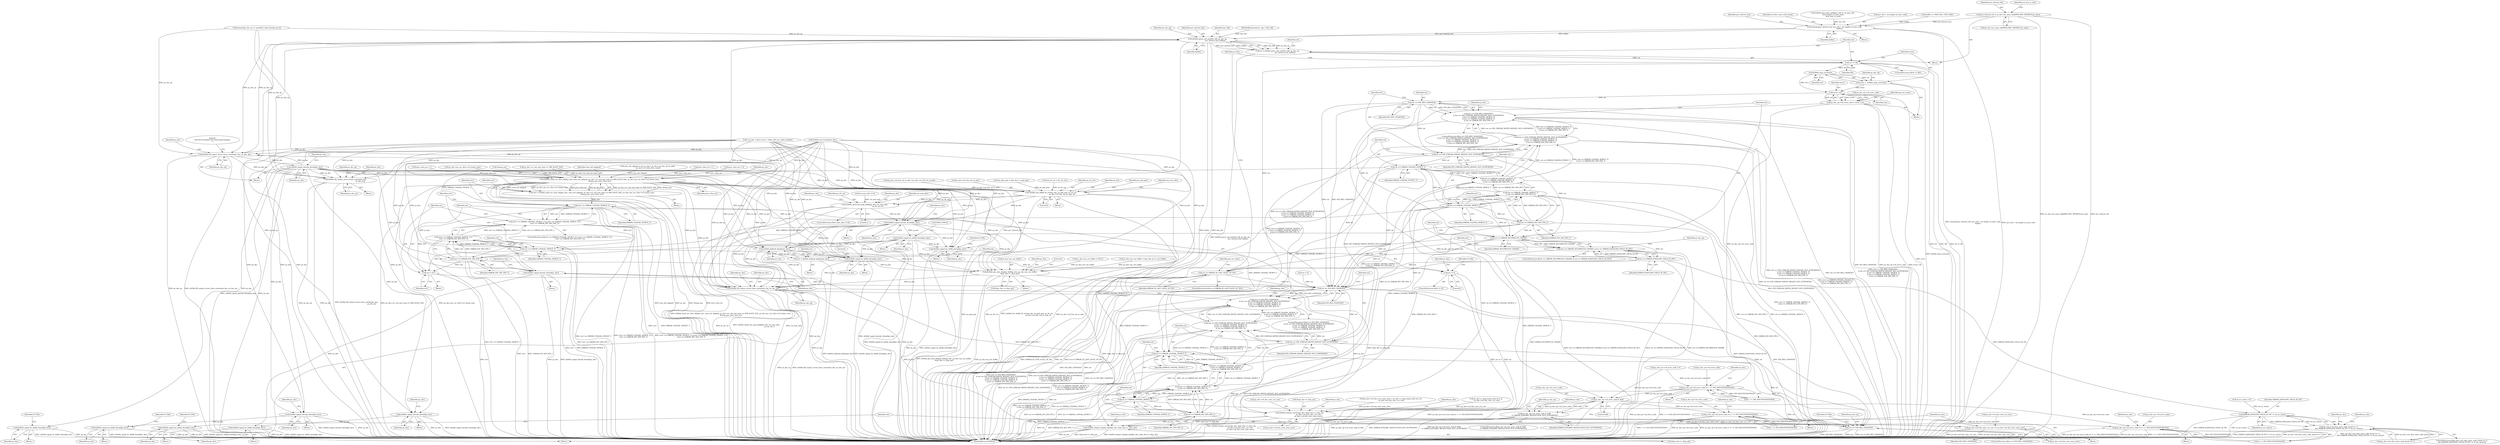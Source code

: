 digraph "1_Android_494561291a503840f385fbcd11d9bc5f4dc502b8@array" {
"1001009" [label="(Call,pu1_bitstrm_buf = ps_dec->ps_mem_tab[MEM_REC_BITSBUF].pv_base)"];
"1001221" [label="(Call,memcpy(pu1_bitstrm_buf, pu1_buf + u4_length_of_start_code,\n                   buflen))"];
"1001297" [label="(Call,ih264d_parse_nal_unit(dec_hdl, ps_dec_op,\n                              pu1_bitstrm_buf, buflen))"];
"1001069" [label="(Call,ih264d_fill_output_struct_from_context(ps_dec, ps_dec_op))"];
"1001088" [label="(Call,ih264d_signal_decode_thread(ps_dec))"];
"1001122" [label="(Call,ih264d_signal_bs_deblk_thread(ps_dec))"];
"1001205" [label="(Call,ih264d_signal_decode_thread(ps_dec))"];
"1001214" [label="(Call,ih264d_signal_bs_deblk_thread(ps_dec))"];
"1001256" [label="(Call,ih264d_fill_output_struct_from_context(ps_dec,\n                                                           ps_dec_op))"];
"1001409" [label="(Call,ih264d_signal_decode_thread(ps_dec))"];
"1001418" [label="(Call,ih264d_signal_bs_deblk_thread(ps_dec))"];
"1001555" [label="(Call,ih264d_mark_err_slice_skip(ps_dec, num_mb_skipped, ps_dec->u1_nal_unit_type == IDR_SLICE_NAL, ps_dec->ps_cur_slice->u2_frame_num,\n &temp_poc, prev_slice_err))"];
"1001553" [label="(Call,ret1 = ih264d_mark_err_slice_skip(ps_dec, num_mb_skipped, ps_dec->u1_nal_unit_type == IDR_SLICE_NAL, ps_dec->ps_cur_slice->u2_frame_num,\n &temp_poc, prev_slice_err))"];
"1001573" [label="(Call,ret1 == ERROR_UNAVAIL_PICBUF_T)"];
"1001572" [label="(Call,(ret1 == ERROR_UNAVAIL_PICBUF_T) || (ret1 == ERROR_UNAVAIL_MVBUF_T) ||\n (ret1 == ERROR_INV_SPS_PPS_T))"];
"1001577" [label="(Call,ret1 == ERROR_UNAVAIL_MVBUF_T)"];
"1001576" [label="(Call,(ret1 == ERROR_UNAVAIL_MVBUF_T) ||\n (ret1 == ERROR_INV_SPS_PPS_T))"];
"1001580" [label="(Call,ret1 == ERROR_INV_SPS_PPS_T)"];
"1001584" [label="(Call,ret = ret1)"];
"1001589" [label="(Call,ret == IVD_RES_CHANGED)"];
"1001588" [label="(Call,(ret == IVD_RES_CHANGED)\n || (ret == IVD_STREAM_WIDTH_HEIGHT_NOT_SUPPORTED)\n || (ret == ERROR_UNAVAIL_PICBUF_T)\n || (ret == ERROR_UNAVAIL_MVBUF_T)\n || (ret == ERROR_INV_SPS_PPS_T))"];
"1001593" [label="(Call,ret == IVD_STREAM_WIDTH_HEIGHT_NOT_SUPPORTED)"];
"1001592" [label="(Call,(ret == IVD_STREAM_WIDTH_HEIGHT_NOT_SUPPORTED)\n || (ret == ERROR_UNAVAIL_PICBUF_T)\n || (ret == ERROR_UNAVAIL_MVBUF_T)\n || (ret == ERROR_INV_SPS_PPS_T))"];
"1001597" [label="(Call,ret == ERROR_UNAVAIL_PICBUF_T)"];
"1001596" [label="(Call,(ret == ERROR_UNAVAIL_PICBUF_T)\n || (ret == ERROR_UNAVAIL_MVBUF_T)\n || (ret == ERROR_INV_SPS_PPS_T))"];
"1001601" [label="(Call,ret == ERROR_UNAVAIL_MVBUF_T)"];
"1001600" [label="(Call,(ret == ERROR_UNAVAIL_MVBUF_T)\n || (ret == ERROR_INV_SPS_PPS_T))"];
"1001604" [label="(Call,ret == ERROR_INV_SPS_PPS_T)"];
"1001620" [label="(Call,ret == IVD_RES_CHANGED)"];
"1001608" [label="(Call,ih264d_signal_decode_thread(ps_dec))"];
"1001617" [label="(Call,ih264d_signal_bs_deblk_thread(ps_dec))"];
"1001697" [label="(Call,ih264d_init_deblk_tfr_ctxt(ps_dec, ps_pad_mgr, ps_tfr_cxt,\n                                           ps_dec->u2_frm_wd_in_mbs, 0))"];
"1001721" [label="(Call,ih264d_check_mb_map_deblk(ps_dec, u4_num_mbs,\n                                                   ps_tfr_cxt,1))"];
"1001731" [label="(Call,ih264d_signal_decode_thread(ps_dec))"];
"1001740" [label="(Call,ih264d_signal_bs_deblk_thread(ps_dec))"];
"1001839" [label="(Call,ih264d_signal_bs_deblk_thread(ps_dec))"];
"1001901" [label="(Call,ih264d_deblock_display(ps_dec))"];
"1001899" [label="(Call,ret = ih264d_deblock_display(ps_dec))"];
"1001904" [label="(Call,ret != 0)"];
"1002023" [label="(Call,ih264d_signal_bs_deblk_thread(ps_dec))"];
"1002037" [label="(Call,ih264d_get_next_display_field(ps_dec, ps_dec->ps_out_buffer,\n &(ps_dec->s_disp_op)))"];
"1002065" [label="(Call,ih264d_fill_output_struct_from_context(ps_dec, ps_dec_op))"];
"1002096" [label="(Call,ih264d_format_convert(ps_dec, &(ps_dec->s_disp_op),\n                                  ps_dec->u4_fmt_conv_cur_row,\n                                  ps_dec->u4_fmt_conv_num_rows))"];
"1002108" [label="(Call,ps_dec->u4_fmt_conv_cur_row += ps_dec->u4_fmt_conv_num_rows)"];
"1002115" [label="(Call,ih264d_release_display_field(ps_dec, &(ps_dec->s_disp_op)))"];
"1001295" [label="(Call,ret = ih264d_parse_nal_unit(dec_hdl, ps_dec_op,\n                              pu1_bitstrm_buf, buflen))"];
"1001303" [label="(Call,ret != OK)"];
"1001310" [label="(Call,ih264d_map_error(ret))"];
"1001308" [label="(Call,error =  ih264d_map_error(ret))"];
"1001316" [label="(Call,error | ret)"];
"1001312" [label="(Call,ps_dec_op->u4_error_code = error | ret)"];
"1001242" [label="(Call,ps_dec_op->u4_error_code |= 1 << IVD_INSUFFICIENTDATA)"];
"1001745" [label="(Call,ps_dec_op->u4_error_code & 0xff)"];
"1001744" [label="(Call,(ps_dec_op->u4_error_code & 0xff)\n != ERROR_DYNAMIC_RESOLUTION_NOT_SUPPORTED)"];
"1001777" [label="(Call,ps_dec_op->u4_error_code |= (1 << IVD_INSUFFICIENTDATA))"];
"1001797" [label="(Call,ps_dec_op->u4_error_code |= (1 << IVD_INSUFFICIENTDATA))"];
"1001324" [label="(Call,ret == IVD_RES_CHANGED)"];
"1001323" [label="(Call,(ret == IVD_RES_CHANGED)\n || (ret == IVD_STREAM_WIDTH_HEIGHT_NOT_SUPPORTED)\n || (ret == ERROR_UNAVAIL_PICBUF_T)\n || (ret == ERROR_UNAVAIL_MVBUF_T)\n || (ret == ERROR_INV_SPS_PPS_T))"];
"1001328" [label="(Call,ret == IVD_STREAM_WIDTH_HEIGHT_NOT_SUPPORTED)"];
"1001327" [label="(Call,(ret == IVD_STREAM_WIDTH_HEIGHT_NOT_SUPPORTED)\n || (ret == ERROR_UNAVAIL_PICBUF_T)\n || (ret == ERROR_UNAVAIL_MVBUF_T)\n || (ret == ERROR_INV_SPS_PPS_T))"];
"1001332" [label="(Call,ret == ERROR_UNAVAIL_PICBUF_T)"];
"1001331" [label="(Call,(ret == ERROR_UNAVAIL_PICBUF_T)\n || (ret == ERROR_UNAVAIL_MVBUF_T)\n || (ret == ERROR_INV_SPS_PPS_T))"];
"1001336" [label="(Call,ret == ERROR_UNAVAIL_MVBUF_T)"];
"1001335" [label="(Call,(ret == ERROR_UNAVAIL_MVBUF_T)\n || (ret == ERROR_INV_SPS_PPS_T))"];
"1001339" [label="(Call,ret == ERROR_INV_SPS_PPS_T)"];
"1001351" [label="(Call,ret == ERROR_INCOMPLETE_FRAME)"];
"1001350" [label="(Call,(ret == ERROR_INCOMPLETE_FRAME) || (ret == ERROR_DANGLING_FIELD_IN_PIC))"];
"1001354" [label="(Call,ret == ERROR_DANGLING_FIELD_IN_PIC)"];
"1001368" [label="(Call,ret == ERROR_IN_LAST_SLICE_OF_PIC)"];
"1001850" [label="(Call,ERROR_DANGLING_FIELD_IN_PIC != i4_err_status)"];
"1001844" [label="(Call,(ps_dec->u4_slice_start_code_found == 1)\n && (ERROR_DANGLING_FIELD_IN_PIC != i4_err_status))"];
"1001222" [label="(Identifier,pu1_bitstrm_buf)"];
"1002112" [label="(Call,ps_dec->u4_fmt_conv_num_rows)"];
"1001302" [label="(ControlStructure,if(ret != OK))"];
"1001360" [label="(Identifier,ps_dec_op)"];
"1001682" [label="(Call,ps_dec->u2_frm_wd_in_mbs * ps_dec->u2_frm_ht_in_mbs)"];
"1001796" [label="(Block,)"];
"1001574" [label="(Identifier,ret1)"];
"1001620" [label="(Call,ret == IVD_RES_CHANGED)"];
"1001305" [label="(Identifier,OK)"];
"1001258" [label="(Identifier,ps_dec_op)"];
"1001252" [label="(Identifier,ps_dec)"];
"1001581" [label="(Identifier,ret1)"];
"1001354" [label="(Call,ret == ERROR_DANGLING_FIELD_IN_PIC)"];
"1002102" [label="(Call,ps_dec->u4_fmt_conv_cur_row)"];
"1001630" [label="(Identifier,IV_FAIL)"];
"1002067" [label="(Identifier,ps_dec_op)"];
"1002071" [label="(Identifier,ps_dec)"];
"1001070" [label="(Identifier,ps_dec)"];
"1002115" [label="(Call,ih264d_release_display_field(ps_dec, &(ps_dec->s_disp_op)))"];
"1002125" [label="(Identifier,ps_dec)"];
"1001246" [label="(Call,1 << IVD_INSUFFICIENTDATA)"];
"1001256" [label="(Call,ih264d_fill_output_struct_from_context(ps_dec,\n                                                           ps_dec_op))"];
"1001123" [label="(Identifier,ps_dec)"];
"1001697" [label="(Call,ih264d_init_deblk_tfr_ctxt(ps_dec, ps_pad_mgr, ps_tfr_cxt,\n                                           ps_dec->u2_frm_wd_in_mbs, 0))"];
"1001576" [label="(Call,(ret1 == ERROR_UNAVAIL_MVBUF_T) ||\n (ret1 == ERROR_INV_SPS_PPS_T))"];
"1001603" [label="(Identifier,ERROR_UNAVAIL_MVBUF_T)"];
"1001746" [label="(Call,ps_dec_op->u4_error_code)"];
"1001857" [label="(Identifier,ps_dec)"];
"1001069" [label="(Call,ih264d_fill_output_struct_from_context(ps_dec, ps_dec_op))"];
"1001512" [label="(Call,num_mb_skipped = (ht_in_mbs * ps_dec->u2_frm_wd_in_mbs)\n - ps_dec->u2_total_mbs_coded)"];
"1001898" [label="(Block,)"];
"1001723" [label="(Identifier,u4_num_mbs)"];
"1001370" [label="(Identifier,ERROR_IN_LAST_SLICE_OF_PIC)"];
"1001744" [label="(Call,(ps_dec_op->u4_error_code & 0xff)\n != ERROR_DYNAMIC_RESOLUTION_NOT_SUPPORTED)"];
"1002019" [label="(Identifier,ps_dec)"];
"1001336" [label="(Call,ret == ERROR_UNAVAIL_MVBUF_T)"];
"1001599" [label="(Identifier,ERROR_UNAVAIL_PICBUF_T)"];
"1001228" [label="(Identifier,u4_first_start_code_found)"];
"1001701" [label="(Call,ps_dec->u2_frm_wd_in_mbs)"];
"1001616" [label="(Block,)"];
"1001591" [label="(Identifier,IVD_RES_CHANGED)"];
"1001296" [label="(Identifier,ret)"];
"1001303" [label="(Call,ret != OK)"];
"1002042" [label="(Call,&(ps_dec->s_disp_op))"];
"1001493" [label="(Block,)"];
"1001905" [label="(Identifier,ret)"];
"1001073" [label="(Literal,\"\nNal Size exceeded %d, Processing Stopped..\n\")"];
"1001226" [label="(Identifier,buflen)"];
"1001553" [label="(Call,ret1 = ih264d_mark_err_slice_skip(ps_dec, num_mb_skipped, ps_dec->u1_nal_unit_type == IDR_SLICE_NAL, ps_dec->ps_cur_slice->u2_frame_num,\n &temp_poc, prev_slice_err))"];
"1001088" [label="(Call,ih264d_signal_decode_thread(ps_dec))"];
"1002108" [label="(Call,ps_dec->u4_fmt_conv_cur_row += ps_dec->u4_fmt_conv_num_rows)"];
"1001351" [label="(Call,ret == ERROR_INCOMPLETE_FRAME)"];
"1001852" [label="(Identifier,i4_err_status)"];
"1001214" [label="(Call,ih264d_signal_bs_deblk_thread(ps_dec))"];
"1001554" [label="(Identifier,ret1)"];
"1001299" [label="(Identifier,ps_dec_op)"];
"1001728" [label="(Identifier,ps_dec)"];
"1002023" [label="(Call,ih264d_signal_bs_deblk_thread(ps_dec))"];
"1002037" [label="(Call,ih264d_get_next_display_field(ps_dec, ps_dec->ps_out_buffer,\n &(ps_dec->s_disp_op)))"];
"1001330" [label="(Identifier,IVD_STREAM_WIDTH_HEIGHT_NOT_SUPPORTED)"];
"1001300" [label="(Identifier,pu1_bitstrm_buf)"];
"1001210" [label="(Identifier,ps_dec)"];
"1001221" [label="(Call,memcpy(pu1_bitstrm_buf, pu1_buf + u4_length_of_start_code,\n                   buflen))"];
"1001255" [label="(Block,)"];
"1001023" [label="(Call,ih264d_find_start_code(pu1_buf, 0, u4_max_ofst,\n &u4_length_of_start_code,\n &u4_next_is_aud))"];
"1001850" [label="(Call,ERROR_DANGLING_FIELD_IN_PIC != i4_err_status)"];
"1001323" [label="(Call,(ret == IVD_RES_CHANGED)\n || (ret == IVD_STREAM_WIDTH_HEIGHT_NOT_SUPPORTED)\n || (ret == ERROR_UNAVAIL_PICBUF_T)\n || (ret == ERROR_UNAVAIL_MVBUF_T)\n || (ret == ERROR_INV_SPS_PPS_T))"];
"1001010" [label="(Identifier,pu1_bitstrm_buf)"];
"1001844" [label="(Call,(ps_dec->u4_slice_start_code_found == 1)\n && (ERROR_DANGLING_FIELD_IN_PIC != i4_err_status))"];
"1001571" [label="(ControlStructure,if((ret1 == ERROR_UNAVAIL_PICBUF_T) || (ret1 == ERROR_UNAVAIL_MVBUF_T) ||\n (ret1 == ERROR_INV_SPS_PPS_T)))"];
"1001573" [label="(Call,ret1 == ERROR_UNAVAIL_PICBUF_T)"];
"1001602" [label="(Identifier,ret)"];
"1001533" [label="(Call,prev_slice_err = 1)"];
"1001378" [label="(Identifier,ps_dec)"];
"1001313" [label="(Call,ps_dec_op->u4_error_code)"];
"1001606" [label="(Identifier,ERROR_INV_SPS_PPS_T)"];
"1001019" [label="(Identifier,u4_next_is_aud)"];
"1002036" [label="(Block,)"];
"1001318" [label="(Identifier,ret)"];
"1001673" [label="(Call,*ps_pad_mgr = &ps_dec->s_pad_mgr)"];
"1001337" [label="(Identifier,ret)"];
"1001325" [label="(Identifier,ret)"];
"1001913" [label="(Identifier,ps_dec)"];
"1001121" [label="(Block,)"];
"1001341" [label="(Identifier,ERROR_INV_SPS_PPS_T)"];
"1001736" [label="(Identifier,ps_dec)"];
"1001613" [label="(Identifier,ps_dec)"];
"1002039" [label="(Call,ps_dec->ps_out_buffer)"];
"1002025" [label="(Block,)"];
"1001326" [label="(Identifier,IVD_RES_CHANGED)"];
"1001902" [label="(Identifier,ps_dec)"];
"1001537" [label="(Call,prev_slice_err = 2)"];
"1001338" [label="(Identifier,ERROR_UNAVAIL_MVBUF_T)"];
"1001776" [label="(Block,)"];
"1001608" [label="(Call,ih264d_signal_decode_thread(ps_dec))"];
"1001206" [label="(Identifier,ps_dec)"];
"1001903" [label="(ControlStructure,if(ret != 0))"];
"1001725" [label="(Literal,1)"];
"1001721" [label="(Call,ih264d_check_mb_map_deblk(ps_dec, u4_num_mbs,\n                                                   ps_tfr_cxt,1))"];
"1001838" [label="(Block,)"];
"1001125" [label="(Identifier,IV_FAIL)"];
"1001587" [label="(ControlStructure,if((ret == IVD_RES_CHANGED)\n || (ret == IVD_STREAM_WIDTH_HEIGHT_NOT_SUPPORTED)\n || (ret == ERROR_UNAVAIL_PICBUF_T)\n || (ret == ERROR_UNAVAIL_MVBUF_T)\n || (ret == ERROR_INV_SPS_PPS_T)))"];
"1000229" [label="(Call,memset(ps_dec_op, 0, sizeof(ivd_video_decode_op_t)))"];
"1001585" [label="(Identifier,ret)"];
"1001418" [label="(Call,ih264d_signal_bs_deblk_thread(ps_dec))"];
"1001843" [label="(ControlStructure,if((ps_dec->u4_slice_start_code_found == 1)\n && (ERROR_DANGLING_FIELD_IN_PIC != i4_err_status)))"];
"1001217" [label="(Identifier,IV_FAIL)"];
"1001717" [label="(ControlStructure,if(u4_num_mbs != 0))"];
"1001009" [label="(Call,pu1_bitstrm_buf = ps_dec->ps_mem_tab[MEM_REC_BITSBUF].pv_base)"];
"1001626" [label="(Identifier,ps_dec_op)"];
"1001724" [label="(Identifier,ps_tfr_cxt)"];
"1002096" [label="(Call,ih264d_format_convert(ps_dec, &(ps_dec->s_disp_op),\n                                  ps_dec->u4_fmt_conv_cur_row,\n                                  ps_dec->u4_fmt_conv_num_rows))"];
"1002066" [label="(Identifier,ps_dec)"];
"1001781" [label="(Call,1 << IVD_INSUFFICIENTDATA)"];
"1001731" [label="(Call,ih264d_signal_decode_thread(ps_dec))"];
"1001011" [label="(Call,ps_dec->ps_mem_tab[MEM_REC_BITSBUF].pv_base)"];
"1001301" [label="(Identifier,buflen)"];
"1001839" [label="(Call,ih264d_signal_bs_deblk_thread(ps_dec))"];
"1001414" [label="(Identifier,ps_dec)"];
"1001575" [label="(Identifier,ERROR_UNAVAIL_PICBUF_T)"];
"1001777" [label="(Call,ps_dec_op->u4_error_code |= (1 << IVD_INSUFFICIENTDATA))"];
"1001582" [label="(Identifier,ERROR_INV_SPS_PPS_T)"];
"1001242" [label="(Call,ps_dec_op->u4_error_code |= 1 << IVD_INSUFFICIENTDATA)"];
"1001410" [label="(Identifier,ps_dec)"];
"1002029" [label="(Literal,0)"];
"1001622" [label="(Identifier,IVD_RES_CHANGED)"];
"1001304" [label="(Identifier,ret)"];
"1001243" [label="(Call,ps_dec_op->u4_error_code)"];
"1001367" [label="(ControlStructure,if(ret == ERROR_IN_LAST_SLICE_OF_PIC))"];
"1001306" [label="(Block,)"];
"1001339" [label="(Call,ret == ERROR_INV_SPS_PPS_T)"];
"1001223" [label="(Call,pu1_buf + u4_length_of_start_code)"];
"1001419" [label="(Identifier,ps_dec)"];
"1001900" [label="(Identifier,ret)"];
"1001349" [label="(ControlStructure,if((ret == ERROR_INCOMPLETE_FRAME) || (ret == ERROR_DANGLING_FIELD_IN_PIC)))"];
"1001739" [label="(Block,)"];
"1000190" [label="(Call,ret = 0)"];
"1001901" [label="(Call,ih264d_deblock_display(ps_dec))"];
"1001236" [label="(Block,)"];
"1001312" [label="(Call,ps_dec_op->u4_error_code = error | ret)"];
"1001333" [label="(Identifier,ret)"];
"1001618" [label="(Identifier,ps_dec)"];
"1001317" [label="(Identifier,error)"];
"1001261" [label="(Identifier,ps_dec_op)"];
"1001417" [label="(Block,)"];
"1000488" [label="(Call,ps_dec_op->u4_error_code = 0)"];
"1001584" [label="(Call,ret = ret1)"];
"1001633" [label="(Identifier,ps_dec)"];
"1001322" [label="(ControlStructure,if((ret == IVD_RES_CHANGED)\n || (ret == IVD_STREAM_WIDTH_HEIGHT_NOT_SUPPORTED)\n || (ret == ERROR_UNAVAIL_PICBUF_T)\n || (ret == ERROR_UNAVAIL_MVBUF_T)\n || (ret == ERROR_INV_SPS_PPS_T)))"];
"1001778" [label="(Call,ps_dec_op->u4_error_code)"];
"1001580" [label="(Call,ret1 == ERROR_INV_SPS_PPS_T)"];
"1001617" [label="(Call,ih264d_signal_bs_deblk_thread(ps_dec))"];
"1001332" [label="(Call,ret == ERROR_UNAVAIL_PICBUF_T)"];
"1002038" [label="(Identifier,ps_dec)"];
"1001556" [label="(Identifier,ps_dec)"];
"1001327" [label="(Call,(ret == IVD_STREAM_WIDTH_HEIGHT_NOT_SUPPORTED)\n || (ret == ERROR_UNAVAIL_PICBUF_T)\n || (ret == ERROR_UNAVAIL_MVBUF_T)\n || (ret == ERROR_INV_SPS_PPS_T))"];
"1000155" [label="(Call,* ps_dec = (dec_struct_t *)(dec_hdl->pv_codec_handle))"];
"1001635" [label="(Block,)"];
"1002098" [label="(Call,&(ps_dec->s_disp_op))"];
"1001842" [label="(Identifier,IV_FAIL)"];
"1001806" [label="(Identifier,ps_dec)"];
"1001773" [label="(Identifier,ps_dec)"];
"1001570" [label="(Identifier,prev_slice_err)"];
"1002022" [label="(Block,)"];
"1001329" [label="(Identifier,ret)"];
"1001597" [label="(Call,ret == ERROR_UNAVAIL_PICBUF_T)"];
"1001352" [label="(Identifier,ret)"];
"1001572" [label="(Call,(ret1 == ERROR_UNAVAIL_PICBUF_T) || (ret1 == ERROR_UNAVAIL_MVBUF_T) ||\n (ret1 == ERROR_INV_SPS_PPS_T))"];
"1001295" [label="(Call,ret = ih264d_parse_nal_unit(dec_hdl, ps_dec_op,\n                              pu1_bitstrm_buf, buflen))"];
"1001906" [label="(Literal,0)"];
"1001345" [label="(Identifier,ps_dec)"];
"1001718" [label="(Call,u4_num_mbs != 0)"];
"1002048" [label="(Literal,0)"];
"1002117" [label="(Call,&(ps_dec->s_disp_op))"];
"1000318" [label="(Call,ps_dec->ps_out_buffer = NULL)"];
"1001171" [label="(Block,)"];
"1001601" [label="(Call,ret == ERROR_UNAVAIL_MVBUF_T)"];
"1001797" [label="(Call,ps_dec_op->u4_error_code |= (1 << IVD_INSUFFICIENTDATA))"];
"1001353" [label="(Identifier,ERROR_INCOMPLETE_FRAME)"];
"1001311" [label="(Identifier,ret)"];
"1001220" [label="(Block,)"];
"1001369" [label="(Identifier,ret)"];
"1001904" [label="(Call,ret != 0)"];
"1001740" [label="(Call,ih264d_signal_bs_deblk_thread(ps_dec))"];
"1001594" [label="(Identifier,ret)"];
"1001071" [label="(Identifier,ps_dec_op)"];
"1001600" [label="(Call,(ret == ERROR_UNAVAIL_MVBUF_T)\n || (ret == ERROR_INV_SPS_PPS_T))"];
"1002082" [label="(Block,)"];
"1001298" [label="(Identifier,dec_hdl)"];
"1000163" [label="(Call,i4_err_status = 0)"];
"1001845" [label="(Call,ps_dec->u4_slice_start_code_found == 1)"];
"1000988" [label="(Block,)"];
"1001592" [label="(Call,(ret == IVD_STREAM_WIDTH_HEIGHT_NOT_SUPPORTED)\n || (ret == ERROR_UNAVAIL_PICBUF_T)\n || (ret == ERROR_UNAVAIL_MVBUF_T)\n || (ret == ERROR_INV_SPS_PPS_T))"];
"1001741" [label="(Identifier,ps_dec)"];
"1001340" [label="(Identifier,ret)"];
"1001609" [label="(Identifier,ps_dec)"];
"1002097" [label="(Identifier,ps_dec)"];
"1001380" [label="(Block,)"];
"1001550" [label="(Call,prev_slice_err = 1)"];
"1001309" [label="(Identifier,error)"];
"1001579" [label="(Identifier,ERROR_UNAVAIL_MVBUF_T)"];
"1001331" [label="(Call,(ret == ERROR_UNAVAIL_PICBUF_T)\n || (ret == ERROR_UNAVAIL_MVBUF_T)\n || (ret == ERROR_INV_SPS_PPS_T))"];
"1001590" [label="(Identifier,ret)"];
"1001798" [label="(Call,ps_dec_op->u4_error_code)"];
"1001355" [label="(Identifier,ret)"];
"1001899" [label="(Call,ret = ih264d_deblock_display(ps_dec))"];
"1002024" [label="(Identifier,ps_dec)"];
"1001328" [label="(Call,ret == IVD_STREAM_WIDTH_HEIGHT_NOT_SUPPORTED)"];
"1001668" [label="(Call,*ps_tfr_cxt = &s_tfr_ctxt)"];
"1001742" [label="(Call,DATA_SYNC())"];
"1001563" [label="(Call,ps_dec->ps_cur_slice->u2_frame_num)"];
"1001596" [label="(Call,(ret == ERROR_UNAVAIL_PICBUF_T)\n || (ret == ERROR_UNAVAIL_MVBUF_T)\n || (ret == ERROR_INV_SPS_PPS_T))"];
"1001700" [label="(Identifier,ps_tfr_cxt)"];
"1001089" [label="(Identifier,ps_dec)"];
"1001621" [label="(Identifier,ret)"];
"1002109" [label="(Call,ps_dec->u4_fmt_conv_cur_row)"];
"1001750" [label="(Identifier,ERROR_DYNAMIC_RESOLUTION_NOT_SUPPORTED)"];
"1001604" [label="(Call,ret == ERROR_INV_SPS_PPS_T)"];
"1001588" [label="(Call,(ret == IVD_RES_CHANGED)\n || (ret == IVD_STREAM_WIDTH_HEIGHT_NOT_SUPPORTED)\n || (ret == ERROR_UNAVAIL_PICBUF_T)\n || (ret == ERROR_UNAVAIL_MVBUF_T)\n || (ret == ERROR_INV_SPS_PPS_T))"];
"1001122" [label="(Call,ih264d_signal_bs_deblk_thread(ps_dec))"];
"1001320" [label="(Identifier,api_ret_value)"];
"1000150" [label="(MethodParameterIn,iv_obj_t *dec_hdl)"];
"1002065" [label="(Call,ih264d_fill_output_struct_from_context(ps_dec, ps_dec_op))"];
"1001205" [label="(Call,ih264d_signal_decode_thread(ps_dec))"];
"1001215" [label="(Identifier,ps_dec)"];
"1001605" [label="(Identifier,ret)"];
"1001619" [label="(ControlStructure,if(ret == IVD_RES_CHANGED))"];
"1001698" [label="(Identifier,ps_dec)"];
"1000908" [label="(Call,ih264d_init_decoder(ps_dec))"];
"1001350" [label="(Call,(ret == ERROR_INCOMPLETE_FRAME) || (ret == ERROR_DANGLING_FIELD_IN_PIC))"];
"1002185" [label="(MethodReturn,WORD32)"];
"1001598" [label="(Identifier,ret)"];
"1001257" [label="(Identifier,ps_dec)"];
"1001909" [label="(Identifier,IV_FAIL)"];
"1002116" [label="(Identifier,ps_dec)"];
"1001068" [label="(Block,)"];
"1001699" [label="(Identifier,ps_pad_mgr)"];
"1001334" [label="(Identifier,ERROR_UNAVAIL_PICBUF_T)"];
"1001213" [label="(Block,)"];
"1001607" [label="(Block,)"];
"1001788" [label="(Identifier,ps_dec)"];
"1001568" [label="(Call,&temp_poc)"];
"1001586" [label="(Identifier,ret1)"];
"1001065" [label="(Call,buflen >= MAX_NAL_UNIT_SIZE)"];
"1001577" [label="(Call,ret1 == ERROR_UNAVAIL_MVBUF_T)"];
"1001310" [label="(Call,ih264d_map_error(ret))"];
"1001722" [label="(Identifier,ps_dec)"];
"1001706" [label="(Identifier,u4_num_mbs)"];
"1002083" [label="(Call,ps_dec->u4_fmt_conv_num_rows = ps_dec->s_disp_frame_info.u4_y_ht\n - ps_dec->u4_fmt_conv_cur_row)"];
"1001743" [label="(ControlStructure,if((ps_dec_op->u4_error_code & 0xff)\n != ERROR_DYNAMIC_RESOLUTION_NOT_SUPPORTED))"];
"1002105" [label="(Call,ps_dec->u4_fmt_conv_num_rows)"];
"1001840" [label="(Identifier,ps_dec)"];
"1001297" [label="(Call,ih264d_parse_nal_unit(dec_hdl, ps_dec_op,\n                              pu1_bitstrm_buf, buflen))"];
"1001409" [label="(Call,ih264d_signal_decode_thread(ps_dec))"];
"1001324" [label="(Call,ret == IVD_RES_CHANGED)"];
"1001595" [label="(Identifier,IVD_STREAM_WIDTH_HEIGHT_NOT_SUPPORTED)"];
"1001801" [label="(Call,1 << IVD_INSUFFICIENTDATA)"];
"1001593" [label="(Call,ret == IVD_STREAM_WIDTH_HEIGHT_NOT_SUPPORTED)"];
"1001704" [label="(Literal,0)"];
"1001578" [label="(Identifier,ret1)"];
"1001732" [label="(Identifier,ps_dec)"];
"1001589" [label="(Call,ret == IVD_RES_CHANGED)"];
"1000331" [label="(Call,ps_dec->ps_out_buffer = &ps_dec_ip->s_out_buffer)"];
"1001851" [label="(Identifier,ERROR_DANGLING_FIELD_IN_PIC)"];
"1001583" [label="(Block,)"];
"1001555" [label="(Call,ih264d_mark_err_slice_skip(ps_dec, num_mb_skipped, ps_dec->u1_nal_unit_type == IDR_SLICE_NAL, ps_dec->ps_cur_slice->u2_frame_num,\n &temp_poc, prev_slice_err))"];
"1001316" [label="(Call,error | ret)"];
"1001558" [label="(Call,ps_dec->u1_nal_unit_type == IDR_SLICE_NAL)"];
"1002110" [label="(Identifier,ps_dec)"];
"1001745" [label="(Call,ps_dec_op->u4_error_code & 0xff)"];
"1001754" [label="(Identifier,ps_dec_op)"];
"1001356" [label="(Identifier,ERROR_DANGLING_FIELD_IN_PIC)"];
"1001308" [label="(Call,error =  ih264d_map_error(ret))"];
"1001373" [label="(Identifier,api_ret_value)"];
"1001421" [label="(Identifier,IV_FAIL)"];
"1002087" [label="(Call,ps_dec->s_disp_frame_info.u4_y_ht\n - ps_dec->u4_fmt_conv_cur_row)"];
"1001335" [label="(Call,(ret == ERROR_UNAVAIL_MVBUF_T)\n || (ret == ERROR_INV_SPS_PPS_T))"];
"1001314" [label="(Identifier,ps_dec_op)"];
"1001093" [label="(Identifier,ps_dec)"];
"1001368" [label="(Call,ret == ERROR_IN_LAST_SLICE_OF_PIC)"];
"1001557" [label="(Identifier,num_mb_skipped)"];
"1001749" [label="(Literal,0xff)"];
"1001663" [label="(Block,)"];
"1001009" -> "1000988"  [label="AST: "];
"1001009" -> "1001011"  [label="CFG: "];
"1001010" -> "1001009"  [label="AST: "];
"1001011" -> "1001009"  [label="AST: "];
"1001019" -> "1001009"  [label="CFG: "];
"1001009" -> "1002185"  [label="DDG: ps_dec->ps_mem_tab[MEM_REC_BITSBUF].pv_base"];
"1001009" -> "1002185"  [label="DDG: pu1_bitstrm_buf"];
"1001009" -> "1001221"  [label="DDG: pu1_bitstrm_buf"];
"1001221" -> "1001220"  [label="AST: "];
"1001221" -> "1001226"  [label="CFG: "];
"1001222" -> "1001221"  [label="AST: "];
"1001223" -> "1001221"  [label="AST: "];
"1001226" -> "1001221"  [label="AST: "];
"1001228" -> "1001221"  [label="CFG: "];
"1001221" -> "1002185"  [label="DDG: memcpy(pu1_bitstrm_buf, pu1_buf + u4_length_of_start_code,\n                   buflen)"];
"1001221" -> "1002185"  [label="DDG: pu1_buf + u4_length_of_start_code"];
"1001023" -> "1001221"  [label="DDG: pu1_buf"];
"1001065" -> "1001221"  [label="DDG: buflen"];
"1001221" -> "1001297"  [label="DDG: pu1_bitstrm_buf"];
"1001221" -> "1001297"  [label="DDG: buflen"];
"1001297" -> "1001295"  [label="AST: "];
"1001297" -> "1001301"  [label="CFG: "];
"1001298" -> "1001297"  [label="AST: "];
"1001299" -> "1001297"  [label="AST: "];
"1001300" -> "1001297"  [label="AST: "];
"1001301" -> "1001297"  [label="AST: "];
"1001295" -> "1001297"  [label="CFG: "];
"1001297" -> "1002185"  [label="DDG: ps_dec_op"];
"1001297" -> "1002185"  [label="DDG: pu1_bitstrm_buf"];
"1001297" -> "1002185"  [label="DDG: buflen"];
"1001297" -> "1002185"  [label="DDG: dec_hdl"];
"1001297" -> "1001069"  [label="DDG: ps_dec_op"];
"1001297" -> "1001256"  [label="DDG: ps_dec_op"];
"1001297" -> "1001295"  [label="DDG: dec_hdl"];
"1001297" -> "1001295"  [label="DDG: ps_dec_op"];
"1001297" -> "1001295"  [label="DDG: pu1_bitstrm_buf"];
"1001297" -> "1001295"  [label="DDG: buflen"];
"1000150" -> "1001297"  [label="DDG: dec_hdl"];
"1001069" -> "1001297"  [label="DDG: ps_dec_op"];
"1000229" -> "1001297"  [label="DDG: ps_dec_op"];
"1001297" -> "1002065"  [label="DDG: ps_dec_op"];
"1001069" -> "1001068"  [label="AST: "];
"1001069" -> "1001071"  [label="CFG: "];
"1001070" -> "1001069"  [label="AST: "];
"1001071" -> "1001069"  [label="AST: "];
"1001073" -> "1001069"  [label="CFG: "];
"1001069" -> "1002185"  [label="DDG: ih264d_fill_output_struct_from_context(ps_dec, ps_dec_op)"];
"1001069" -> "1002185"  [label="DDG: ps_dec_op"];
"1001088" -> "1001069"  [label="DDG: ps_dec"];
"1000155" -> "1001069"  [label="DDG: ps_dec"];
"1000908" -> "1001069"  [label="DDG: ps_dec"];
"1000229" -> "1001069"  [label="DDG: ps_dec_op"];
"1001069" -> "1001088"  [label="DDG: ps_dec"];
"1001069" -> "1001256"  [label="DDG: ps_dec_op"];
"1001069" -> "1002065"  [label="DDG: ps_dec_op"];
"1001088" -> "1001068"  [label="AST: "];
"1001088" -> "1001089"  [label="CFG: "];
"1001089" -> "1001088"  [label="AST: "];
"1001093" -> "1001088"  [label="CFG: "];
"1001088" -> "1002185"  [label="DDG: ih264d_signal_decode_thread(ps_dec)"];
"1001088" -> "1002185"  [label="DDG: ps_dec"];
"1001088" -> "1001122"  [label="DDG: ps_dec"];
"1001088" -> "1001205"  [label="DDG: ps_dec"];
"1001088" -> "1001256"  [label="DDG: ps_dec"];
"1001088" -> "1001409"  [label="DDG: ps_dec"];
"1001088" -> "1001555"  [label="DDG: ps_dec"];
"1001088" -> "1001608"  [label="DDG: ps_dec"];
"1001088" -> "1001697"  [label="DDG: ps_dec"];
"1001088" -> "1001731"  [label="DDG: ps_dec"];
"1001088" -> "1001839"  [label="DDG: ps_dec"];
"1001088" -> "1001901"  [label="DDG: ps_dec"];
"1001088" -> "1002023"  [label="DDG: ps_dec"];
"1001088" -> "1002037"  [label="DDG: ps_dec"];
"1001088" -> "1002065"  [label="DDG: ps_dec"];
"1001122" -> "1001121"  [label="AST: "];
"1001122" -> "1001123"  [label="CFG: "];
"1001123" -> "1001122"  [label="AST: "];
"1001125" -> "1001122"  [label="CFG: "];
"1001122" -> "1002185"  [label="DDG: ps_dec"];
"1001122" -> "1002185"  [label="DDG: ih264d_signal_bs_deblk_thread(ps_dec)"];
"1001205" -> "1001171"  [label="AST: "];
"1001205" -> "1001206"  [label="CFG: "];
"1001206" -> "1001205"  [label="AST: "];
"1001210" -> "1001205"  [label="CFG: "];
"1001205" -> "1002185"  [label="DDG: ih264d_signal_decode_thread(ps_dec)"];
"1001205" -> "1002185"  [label="DDG: ps_dec"];
"1000155" -> "1001205"  [label="DDG: ps_dec"];
"1000908" -> "1001205"  [label="DDG: ps_dec"];
"1001205" -> "1001214"  [label="DDG: ps_dec"];
"1001214" -> "1001213"  [label="AST: "];
"1001214" -> "1001215"  [label="CFG: "];
"1001215" -> "1001214"  [label="AST: "];
"1001217" -> "1001214"  [label="CFG: "];
"1001214" -> "1002185"  [label="DDG: ps_dec"];
"1001214" -> "1002185"  [label="DDG: ih264d_signal_bs_deblk_thread(ps_dec)"];
"1001256" -> "1001255"  [label="AST: "];
"1001256" -> "1001258"  [label="CFG: "];
"1001257" -> "1001256"  [label="AST: "];
"1001258" -> "1001256"  [label="AST: "];
"1001261" -> "1001256"  [label="CFG: "];
"1001256" -> "1002185"  [label="DDG: ps_dec_op"];
"1001256" -> "1002185"  [label="DDG: ps_dec"];
"1001256" -> "1002185"  [label="DDG: ih264d_fill_output_struct_from_context(ps_dec,\n                                                           ps_dec_op)"];
"1000155" -> "1001256"  [label="DDG: ps_dec"];
"1000908" -> "1001256"  [label="DDG: ps_dec"];
"1000229" -> "1001256"  [label="DDG: ps_dec_op"];
"1001409" -> "1001380"  [label="AST: "];
"1001409" -> "1001410"  [label="CFG: "];
"1001410" -> "1001409"  [label="AST: "];
"1001414" -> "1001409"  [label="CFG: "];
"1001409" -> "1002185"  [label="DDG: ps_dec"];
"1001409" -> "1002185"  [label="DDG: ih264d_signal_decode_thread(ps_dec)"];
"1000155" -> "1001409"  [label="DDG: ps_dec"];
"1000908" -> "1001409"  [label="DDG: ps_dec"];
"1001409" -> "1001418"  [label="DDG: ps_dec"];
"1001418" -> "1001417"  [label="AST: "];
"1001418" -> "1001419"  [label="CFG: "];
"1001419" -> "1001418"  [label="AST: "];
"1001421" -> "1001418"  [label="CFG: "];
"1001418" -> "1002185"  [label="DDG: ps_dec"];
"1001418" -> "1002185"  [label="DDG: ih264d_signal_bs_deblk_thread(ps_dec)"];
"1001555" -> "1001553"  [label="AST: "];
"1001555" -> "1001570"  [label="CFG: "];
"1001556" -> "1001555"  [label="AST: "];
"1001557" -> "1001555"  [label="AST: "];
"1001558" -> "1001555"  [label="AST: "];
"1001563" -> "1001555"  [label="AST: "];
"1001568" -> "1001555"  [label="AST: "];
"1001570" -> "1001555"  [label="AST: "];
"1001553" -> "1001555"  [label="CFG: "];
"1001555" -> "1002185"  [label="DDG: ps_dec->u1_nal_unit_type == IDR_SLICE_NAL"];
"1001555" -> "1002185"  [label="DDG: ps_dec->ps_cur_slice->u2_frame_num"];
"1001555" -> "1002185"  [label="DDG: num_mb_skipped"];
"1001555" -> "1002185"  [label="DDG: ps_dec"];
"1001555" -> "1002185"  [label="DDG: &temp_poc"];
"1001555" -> "1002185"  [label="DDG: prev_slice_err"];
"1001555" -> "1001553"  [label="DDG: ps_dec->u1_nal_unit_type == IDR_SLICE_NAL"];
"1001555" -> "1001553"  [label="DDG: &temp_poc"];
"1001555" -> "1001553"  [label="DDG: num_mb_skipped"];
"1001555" -> "1001553"  [label="DDG: ps_dec->ps_cur_slice->u2_frame_num"];
"1001555" -> "1001553"  [label="DDG: prev_slice_err"];
"1001555" -> "1001553"  [label="DDG: ps_dec"];
"1000155" -> "1001555"  [label="DDG: ps_dec"];
"1000908" -> "1001555"  [label="DDG: ps_dec"];
"1001512" -> "1001555"  [label="DDG: num_mb_skipped"];
"1001558" -> "1001555"  [label="DDG: ps_dec->u1_nal_unit_type"];
"1001558" -> "1001555"  [label="DDG: IDR_SLICE_NAL"];
"1001550" -> "1001555"  [label="DDG: prev_slice_err"];
"1001533" -> "1001555"  [label="DDG: prev_slice_err"];
"1001537" -> "1001555"  [label="DDG: prev_slice_err"];
"1001555" -> "1001608"  [label="DDG: ps_dec"];
"1001555" -> "1001697"  [label="DDG: ps_dec"];
"1001555" -> "1001731"  [label="DDG: ps_dec"];
"1001555" -> "1001839"  [label="DDG: ps_dec"];
"1001555" -> "1001901"  [label="DDG: ps_dec"];
"1001555" -> "1002023"  [label="DDG: ps_dec"];
"1001555" -> "1002037"  [label="DDG: ps_dec"];
"1001555" -> "1002065"  [label="DDG: ps_dec"];
"1001553" -> "1001493"  [label="AST: "];
"1001554" -> "1001553"  [label="AST: "];
"1001574" -> "1001553"  [label="CFG: "];
"1001553" -> "1002185"  [label="DDG: ih264d_mark_err_slice_skip(ps_dec, num_mb_skipped, ps_dec->u1_nal_unit_type == IDR_SLICE_NAL, ps_dec->ps_cur_slice->u2_frame_num,\n &temp_poc, prev_slice_err)"];
"1001553" -> "1001573"  [label="DDG: ret1"];
"1001573" -> "1001572"  [label="AST: "];
"1001573" -> "1001575"  [label="CFG: "];
"1001574" -> "1001573"  [label="AST: "];
"1001575" -> "1001573"  [label="AST: "];
"1001578" -> "1001573"  [label="CFG: "];
"1001572" -> "1001573"  [label="CFG: "];
"1001573" -> "1002185"  [label="DDG: ret1"];
"1001573" -> "1002185"  [label="DDG: ERROR_UNAVAIL_PICBUF_T"];
"1001573" -> "1001572"  [label="DDG: ret1"];
"1001573" -> "1001572"  [label="DDG: ERROR_UNAVAIL_PICBUF_T"];
"1001332" -> "1001573"  [label="DDG: ERROR_UNAVAIL_PICBUF_T"];
"1001573" -> "1001577"  [label="DDG: ret1"];
"1001573" -> "1001584"  [label="DDG: ret1"];
"1001573" -> "1001597"  [label="DDG: ERROR_UNAVAIL_PICBUF_T"];
"1001572" -> "1001571"  [label="AST: "];
"1001572" -> "1001576"  [label="CFG: "];
"1001576" -> "1001572"  [label="AST: "];
"1001585" -> "1001572"  [label="CFG: "];
"1001590" -> "1001572"  [label="CFG: "];
"1001572" -> "1002185"  [label="DDG: ret1 == ERROR_UNAVAIL_PICBUF_T"];
"1001572" -> "1002185"  [label="DDG: (ret1 == ERROR_UNAVAIL_MVBUF_T) ||\n (ret1 == ERROR_INV_SPS_PPS_T)"];
"1001572" -> "1002185"  [label="DDG: (ret1 == ERROR_UNAVAIL_PICBUF_T) || (ret1 == ERROR_UNAVAIL_MVBUF_T) ||\n (ret1 == ERROR_INV_SPS_PPS_T)"];
"1001576" -> "1001572"  [label="DDG: ret1 == ERROR_UNAVAIL_MVBUF_T"];
"1001576" -> "1001572"  [label="DDG: ret1 == ERROR_INV_SPS_PPS_T"];
"1001577" -> "1001576"  [label="AST: "];
"1001577" -> "1001579"  [label="CFG: "];
"1001578" -> "1001577"  [label="AST: "];
"1001579" -> "1001577"  [label="AST: "];
"1001581" -> "1001577"  [label="CFG: "];
"1001576" -> "1001577"  [label="CFG: "];
"1001577" -> "1002185"  [label="DDG: ERROR_UNAVAIL_MVBUF_T"];
"1001577" -> "1002185"  [label="DDG: ret1"];
"1001577" -> "1001576"  [label="DDG: ret1"];
"1001577" -> "1001576"  [label="DDG: ERROR_UNAVAIL_MVBUF_T"];
"1001336" -> "1001577"  [label="DDG: ERROR_UNAVAIL_MVBUF_T"];
"1001577" -> "1001580"  [label="DDG: ret1"];
"1001577" -> "1001584"  [label="DDG: ret1"];
"1001577" -> "1001601"  [label="DDG: ERROR_UNAVAIL_MVBUF_T"];
"1001576" -> "1001580"  [label="CFG: "];
"1001580" -> "1001576"  [label="AST: "];
"1001576" -> "1002185"  [label="DDG: ret1 == ERROR_INV_SPS_PPS_T"];
"1001576" -> "1002185"  [label="DDG: ret1 == ERROR_UNAVAIL_MVBUF_T"];
"1001580" -> "1001576"  [label="DDG: ret1"];
"1001580" -> "1001576"  [label="DDG: ERROR_INV_SPS_PPS_T"];
"1001580" -> "1001582"  [label="CFG: "];
"1001581" -> "1001580"  [label="AST: "];
"1001582" -> "1001580"  [label="AST: "];
"1001580" -> "1002185"  [label="DDG: ERROR_INV_SPS_PPS_T"];
"1001580" -> "1002185"  [label="DDG: ret1"];
"1001339" -> "1001580"  [label="DDG: ERROR_INV_SPS_PPS_T"];
"1001580" -> "1001584"  [label="DDG: ret1"];
"1001580" -> "1001604"  [label="DDG: ERROR_INV_SPS_PPS_T"];
"1001584" -> "1001583"  [label="AST: "];
"1001584" -> "1001586"  [label="CFG: "];
"1001585" -> "1001584"  [label="AST: "];
"1001586" -> "1001584"  [label="AST: "];
"1001590" -> "1001584"  [label="CFG: "];
"1001584" -> "1002185"  [label="DDG: ret1"];
"1001584" -> "1001589"  [label="DDG: ret"];
"1001589" -> "1001588"  [label="AST: "];
"1001589" -> "1001591"  [label="CFG: "];
"1001590" -> "1001589"  [label="AST: "];
"1001591" -> "1001589"  [label="AST: "];
"1001594" -> "1001589"  [label="CFG: "];
"1001588" -> "1001589"  [label="CFG: "];
"1001589" -> "1002185"  [label="DDG: IVD_RES_CHANGED"];
"1001589" -> "1002185"  [label="DDG: ret"];
"1001589" -> "1001588"  [label="DDG: ret"];
"1001589" -> "1001588"  [label="DDG: IVD_RES_CHANGED"];
"1001332" -> "1001589"  [label="DDG: ret"];
"1001336" -> "1001589"  [label="DDG: ret"];
"1000190" -> "1001589"  [label="DDG: ret"];
"1001351" -> "1001589"  [label="DDG: ret"];
"1001339" -> "1001589"  [label="DDG: ret"];
"1001324" -> "1001589"  [label="DDG: ret"];
"1001324" -> "1001589"  [label="DDG: IVD_RES_CHANGED"];
"1001368" -> "1001589"  [label="DDG: ret"];
"1001328" -> "1001589"  [label="DDG: ret"];
"1001354" -> "1001589"  [label="DDG: ret"];
"1001303" -> "1001589"  [label="DDG: ret"];
"1001589" -> "1001593"  [label="DDG: ret"];
"1001589" -> "1001620"  [label="DDG: ret"];
"1001589" -> "1001620"  [label="DDG: IVD_RES_CHANGED"];
"1001588" -> "1001587"  [label="AST: "];
"1001588" -> "1001592"  [label="CFG: "];
"1001592" -> "1001588"  [label="AST: "];
"1001609" -> "1001588"  [label="CFG: "];
"1001633" -> "1001588"  [label="CFG: "];
"1001588" -> "1002185"  [label="DDG: ret == IVD_RES_CHANGED"];
"1001588" -> "1002185"  [label="DDG: (ret == IVD_RES_CHANGED)\n || (ret == IVD_STREAM_WIDTH_HEIGHT_NOT_SUPPORTED)\n || (ret == ERROR_UNAVAIL_PICBUF_T)\n || (ret == ERROR_UNAVAIL_MVBUF_T)\n || (ret == ERROR_INV_SPS_PPS_T)"];
"1001588" -> "1002185"  [label="DDG: (ret == IVD_STREAM_WIDTH_HEIGHT_NOT_SUPPORTED)\n || (ret == ERROR_UNAVAIL_PICBUF_T)\n || (ret == ERROR_UNAVAIL_MVBUF_T)\n || (ret == ERROR_INV_SPS_PPS_T)"];
"1001592" -> "1001588"  [label="DDG: ret == IVD_STREAM_WIDTH_HEIGHT_NOT_SUPPORTED"];
"1001592" -> "1001588"  [label="DDG: (ret == ERROR_UNAVAIL_PICBUF_T)\n || (ret == ERROR_UNAVAIL_MVBUF_T)\n || (ret == ERROR_INV_SPS_PPS_T)"];
"1001323" -> "1001588"  [label="DDG: (ret == IVD_STREAM_WIDTH_HEIGHT_NOT_SUPPORTED)\n || (ret == ERROR_UNAVAIL_PICBUF_T)\n || (ret == ERROR_UNAVAIL_MVBUF_T)\n || (ret == ERROR_INV_SPS_PPS_T)"];
"1001593" -> "1001592"  [label="AST: "];
"1001593" -> "1001595"  [label="CFG: "];
"1001594" -> "1001593"  [label="AST: "];
"1001595" -> "1001593"  [label="AST: "];
"1001598" -> "1001593"  [label="CFG: "];
"1001592" -> "1001593"  [label="CFG: "];
"1001593" -> "1002185"  [label="DDG: ret"];
"1001593" -> "1002185"  [label="DDG: IVD_STREAM_WIDTH_HEIGHT_NOT_SUPPORTED"];
"1001593" -> "1001592"  [label="DDG: ret"];
"1001593" -> "1001592"  [label="DDG: IVD_STREAM_WIDTH_HEIGHT_NOT_SUPPORTED"];
"1001328" -> "1001593"  [label="DDG: IVD_STREAM_WIDTH_HEIGHT_NOT_SUPPORTED"];
"1001593" -> "1001597"  [label="DDG: ret"];
"1001593" -> "1001620"  [label="DDG: ret"];
"1001592" -> "1001596"  [label="CFG: "];
"1001596" -> "1001592"  [label="AST: "];
"1001592" -> "1002185"  [label="DDG: ret == IVD_STREAM_WIDTH_HEIGHT_NOT_SUPPORTED"];
"1001592" -> "1002185"  [label="DDG: (ret == ERROR_UNAVAIL_PICBUF_T)\n || (ret == ERROR_UNAVAIL_MVBUF_T)\n || (ret == ERROR_INV_SPS_PPS_T)"];
"1001327" -> "1001592"  [label="DDG: (ret == ERROR_UNAVAIL_PICBUF_T)\n || (ret == ERROR_UNAVAIL_MVBUF_T)\n || (ret == ERROR_INV_SPS_PPS_T)"];
"1001596" -> "1001592"  [label="DDG: ret == ERROR_UNAVAIL_PICBUF_T"];
"1001596" -> "1001592"  [label="DDG: (ret == ERROR_UNAVAIL_MVBUF_T)\n || (ret == ERROR_INV_SPS_PPS_T)"];
"1001597" -> "1001596"  [label="AST: "];
"1001597" -> "1001599"  [label="CFG: "];
"1001598" -> "1001597"  [label="AST: "];
"1001599" -> "1001597"  [label="AST: "];
"1001602" -> "1001597"  [label="CFG: "];
"1001596" -> "1001597"  [label="CFG: "];
"1001597" -> "1002185"  [label="DDG: ERROR_UNAVAIL_PICBUF_T"];
"1001597" -> "1002185"  [label="DDG: ret"];
"1001597" -> "1001596"  [label="DDG: ret"];
"1001597" -> "1001596"  [label="DDG: ERROR_UNAVAIL_PICBUF_T"];
"1001332" -> "1001597"  [label="DDG: ERROR_UNAVAIL_PICBUF_T"];
"1001597" -> "1001601"  [label="DDG: ret"];
"1001597" -> "1001620"  [label="DDG: ret"];
"1001596" -> "1001600"  [label="CFG: "];
"1001600" -> "1001596"  [label="AST: "];
"1001596" -> "1002185"  [label="DDG: (ret == ERROR_UNAVAIL_MVBUF_T)\n || (ret == ERROR_INV_SPS_PPS_T)"];
"1001596" -> "1002185"  [label="DDG: ret == ERROR_UNAVAIL_PICBUF_T"];
"1001600" -> "1001596"  [label="DDG: ret == ERROR_UNAVAIL_MVBUF_T"];
"1001600" -> "1001596"  [label="DDG: ret == ERROR_INV_SPS_PPS_T"];
"1001331" -> "1001596"  [label="DDG: (ret == ERROR_UNAVAIL_MVBUF_T)\n || (ret == ERROR_INV_SPS_PPS_T)"];
"1001601" -> "1001600"  [label="AST: "];
"1001601" -> "1001603"  [label="CFG: "];
"1001602" -> "1001601"  [label="AST: "];
"1001603" -> "1001601"  [label="AST: "];
"1001605" -> "1001601"  [label="CFG: "];
"1001600" -> "1001601"  [label="CFG: "];
"1001601" -> "1002185"  [label="DDG: ret"];
"1001601" -> "1002185"  [label="DDG: ERROR_UNAVAIL_MVBUF_T"];
"1001601" -> "1001600"  [label="DDG: ret"];
"1001601" -> "1001600"  [label="DDG: ERROR_UNAVAIL_MVBUF_T"];
"1001336" -> "1001601"  [label="DDG: ERROR_UNAVAIL_MVBUF_T"];
"1001601" -> "1001604"  [label="DDG: ret"];
"1001601" -> "1001620"  [label="DDG: ret"];
"1001600" -> "1001604"  [label="CFG: "];
"1001604" -> "1001600"  [label="AST: "];
"1001600" -> "1002185"  [label="DDG: ret == ERROR_INV_SPS_PPS_T"];
"1001600" -> "1002185"  [label="DDG: ret == ERROR_UNAVAIL_MVBUF_T"];
"1001335" -> "1001600"  [label="DDG: ret == ERROR_INV_SPS_PPS_T"];
"1001604" -> "1001600"  [label="DDG: ret"];
"1001604" -> "1001600"  [label="DDG: ERROR_INV_SPS_PPS_T"];
"1001604" -> "1001606"  [label="CFG: "];
"1001605" -> "1001604"  [label="AST: "];
"1001606" -> "1001604"  [label="AST: "];
"1001604" -> "1002185"  [label="DDG: ret"];
"1001604" -> "1002185"  [label="DDG: ERROR_INV_SPS_PPS_T"];
"1001339" -> "1001604"  [label="DDG: ERROR_INV_SPS_PPS_T"];
"1001604" -> "1001620"  [label="DDG: ret"];
"1001620" -> "1001619"  [label="AST: "];
"1001620" -> "1001622"  [label="CFG: "];
"1001621" -> "1001620"  [label="AST: "];
"1001622" -> "1001620"  [label="AST: "];
"1001626" -> "1001620"  [label="CFG: "];
"1001630" -> "1001620"  [label="CFG: "];
"1001620" -> "1002185"  [label="DDG: ret"];
"1001620" -> "1002185"  [label="DDG: ret == IVD_RES_CHANGED"];
"1001620" -> "1002185"  [label="DDG: IVD_RES_CHANGED"];
"1001608" -> "1001607"  [label="AST: "];
"1001608" -> "1001609"  [label="CFG: "];
"1001609" -> "1001608"  [label="AST: "];
"1001613" -> "1001608"  [label="CFG: "];
"1001608" -> "1002185"  [label="DDG: ps_dec"];
"1001608" -> "1002185"  [label="DDG: ih264d_signal_decode_thread(ps_dec)"];
"1000155" -> "1001608"  [label="DDG: ps_dec"];
"1000908" -> "1001608"  [label="DDG: ps_dec"];
"1001608" -> "1001617"  [label="DDG: ps_dec"];
"1001617" -> "1001616"  [label="AST: "];
"1001617" -> "1001618"  [label="CFG: "];
"1001618" -> "1001617"  [label="AST: "];
"1001621" -> "1001617"  [label="CFG: "];
"1001617" -> "1002185"  [label="DDG: ih264d_signal_bs_deblk_thread(ps_dec)"];
"1001617" -> "1002185"  [label="DDG: ps_dec"];
"1001697" -> "1001663"  [label="AST: "];
"1001697" -> "1001704"  [label="CFG: "];
"1001698" -> "1001697"  [label="AST: "];
"1001699" -> "1001697"  [label="AST: "];
"1001700" -> "1001697"  [label="AST: "];
"1001701" -> "1001697"  [label="AST: "];
"1001704" -> "1001697"  [label="AST: "];
"1001706" -> "1001697"  [label="CFG: "];
"1001697" -> "1002185"  [label="DDG: ps_pad_mgr"];
"1001697" -> "1002185"  [label="DDG: ps_tfr_cxt"];
"1001697" -> "1002185"  [label="DDG: ih264d_init_deblk_tfr_ctxt(ps_dec, ps_pad_mgr, ps_tfr_cxt,\n                                           ps_dec->u2_frm_wd_in_mbs, 0)"];
"1001697" -> "1002185"  [label="DDG: ps_dec->u2_frm_wd_in_mbs"];
"1000155" -> "1001697"  [label="DDG: ps_dec"];
"1000908" -> "1001697"  [label="DDG: ps_dec"];
"1001673" -> "1001697"  [label="DDG: ps_pad_mgr"];
"1001668" -> "1001697"  [label="DDG: ps_tfr_cxt"];
"1001682" -> "1001697"  [label="DDG: ps_dec->u2_frm_wd_in_mbs"];
"1001697" -> "1001721"  [label="DDG: ps_dec"];
"1001697" -> "1001721"  [label="DDG: ps_tfr_cxt"];
"1001697" -> "1001731"  [label="DDG: ps_dec"];
"1001721" -> "1001717"  [label="AST: "];
"1001721" -> "1001725"  [label="CFG: "];
"1001722" -> "1001721"  [label="AST: "];
"1001723" -> "1001721"  [label="AST: "];
"1001724" -> "1001721"  [label="AST: "];
"1001725" -> "1001721"  [label="AST: "];
"1001728" -> "1001721"  [label="CFG: "];
"1001721" -> "1002185"  [label="DDG: ps_tfr_cxt"];
"1001721" -> "1002185"  [label="DDG: ih264d_check_mb_map_deblk(ps_dec, u4_num_mbs,\n                                                   ps_tfr_cxt,1)"];
"1001721" -> "1002185"  [label="DDG: u4_num_mbs"];
"1001718" -> "1001721"  [label="DDG: u4_num_mbs"];
"1001721" -> "1001731"  [label="DDG: ps_dec"];
"1001731" -> "1001635"  [label="AST: "];
"1001731" -> "1001732"  [label="CFG: "];
"1001732" -> "1001731"  [label="AST: "];
"1001736" -> "1001731"  [label="CFG: "];
"1001731" -> "1002185"  [label="DDG: ih264d_signal_decode_thread(ps_dec)"];
"1001731" -> "1002185"  [label="DDG: ps_dec"];
"1000155" -> "1001731"  [label="DDG: ps_dec"];
"1000908" -> "1001731"  [label="DDG: ps_dec"];
"1001731" -> "1001740"  [label="DDG: ps_dec"];
"1001731" -> "1001839"  [label="DDG: ps_dec"];
"1001731" -> "1001901"  [label="DDG: ps_dec"];
"1001731" -> "1002023"  [label="DDG: ps_dec"];
"1001731" -> "1002037"  [label="DDG: ps_dec"];
"1001731" -> "1002065"  [label="DDG: ps_dec"];
"1001740" -> "1001739"  [label="AST: "];
"1001740" -> "1001741"  [label="CFG: "];
"1001741" -> "1001740"  [label="AST: "];
"1001742" -> "1001740"  [label="CFG: "];
"1001740" -> "1002185"  [label="DDG: ps_dec"];
"1001740" -> "1002185"  [label="DDG: ih264d_signal_bs_deblk_thread(ps_dec)"];
"1001740" -> "1001839"  [label="DDG: ps_dec"];
"1001740" -> "1001901"  [label="DDG: ps_dec"];
"1001740" -> "1002023"  [label="DDG: ps_dec"];
"1001740" -> "1002037"  [label="DDG: ps_dec"];
"1001740" -> "1002065"  [label="DDG: ps_dec"];
"1001839" -> "1001838"  [label="AST: "];
"1001839" -> "1001840"  [label="CFG: "];
"1001840" -> "1001839"  [label="AST: "];
"1001842" -> "1001839"  [label="CFG: "];
"1001839" -> "1002185"  [label="DDG: ih264d_signal_bs_deblk_thread(ps_dec)"];
"1001839" -> "1002185"  [label="DDG: ps_dec"];
"1000155" -> "1001839"  [label="DDG: ps_dec"];
"1000908" -> "1001839"  [label="DDG: ps_dec"];
"1001901" -> "1001899"  [label="AST: "];
"1001901" -> "1001902"  [label="CFG: "];
"1001902" -> "1001901"  [label="AST: "];
"1001899" -> "1001901"  [label="CFG: "];
"1001901" -> "1002185"  [label="DDG: ps_dec"];
"1001901" -> "1001899"  [label="DDG: ps_dec"];
"1000155" -> "1001901"  [label="DDG: ps_dec"];
"1000908" -> "1001901"  [label="DDG: ps_dec"];
"1001901" -> "1002023"  [label="DDG: ps_dec"];
"1001901" -> "1002037"  [label="DDG: ps_dec"];
"1001901" -> "1002065"  [label="DDG: ps_dec"];
"1001899" -> "1001898"  [label="AST: "];
"1001900" -> "1001899"  [label="AST: "];
"1001905" -> "1001899"  [label="CFG: "];
"1001899" -> "1002185"  [label="DDG: ih264d_deblock_display(ps_dec)"];
"1001899" -> "1001904"  [label="DDG: ret"];
"1001904" -> "1001903"  [label="AST: "];
"1001904" -> "1001906"  [label="CFG: "];
"1001905" -> "1001904"  [label="AST: "];
"1001906" -> "1001904"  [label="AST: "];
"1001909" -> "1001904"  [label="CFG: "];
"1001913" -> "1001904"  [label="CFG: "];
"1001904" -> "1002185"  [label="DDG: ret"];
"1001904" -> "1002185"  [label="DDG: ret != 0"];
"1002023" -> "1002022"  [label="AST: "];
"1002023" -> "1002024"  [label="CFG: "];
"1002024" -> "1002023"  [label="AST: "];
"1002029" -> "1002023"  [label="CFG: "];
"1002023" -> "1002185"  [label="DDG: ih264d_signal_bs_deblk_thread(ps_dec)"];
"1000155" -> "1002023"  [label="DDG: ps_dec"];
"1000908" -> "1002023"  [label="DDG: ps_dec"];
"1002023" -> "1002037"  [label="DDG: ps_dec"];
"1002023" -> "1002065"  [label="DDG: ps_dec"];
"1002037" -> "1002036"  [label="AST: "];
"1002037" -> "1002042"  [label="CFG: "];
"1002038" -> "1002037"  [label="AST: "];
"1002039" -> "1002037"  [label="AST: "];
"1002042" -> "1002037"  [label="AST: "];
"1002048" -> "1002037"  [label="CFG: "];
"1002037" -> "1002185"  [label="DDG: ps_dec->ps_out_buffer"];
"1002037" -> "1002185"  [label="DDG: ih264d_get_next_display_field(ps_dec, ps_dec->ps_out_buffer,\n &(ps_dec->s_disp_op))"];
"1000155" -> "1002037"  [label="DDG: ps_dec"];
"1000908" -> "1002037"  [label="DDG: ps_dec"];
"1000318" -> "1002037"  [label="DDG: ps_dec->ps_out_buffer"];
"1000331" -> "1002037"  [label="DDG: ps_dec->ps_out_buffer"];
"1002037" -> "1002065"  [label="DDG: ps_dec"];
"1002037" -> "1002096"  [label="DDG: &(ps_dec->s_disp_op)"];
"1002037" -> "1002115"  [label="DDG: &(ps_dec->s_disp_op)"];
"1002065" -> "1002025"  [label="AST: "];
"1002065" -> "1002067"  [label="CFG: "];
"1002066" -> "1002065"  [label="AST: "];
"1002067" -> "1002065"  [label="AST: "];
"1002071" -> "1002065"  [label="CFG: "];
"1002065" -> "1002185"  [label="DDG: ih264d_fill_output_struct_from_context(ps_dec, ps_dec_op)"];
"1002065" -> "1002185"  [label="DDG: ps_dec_op"];
"1000155" -> "1002065"  [label="DDG: ps_dec"];
"1000908" -> "1002065"  [label="DDG: ps_dec"];
"1000229" -> "1002065"  [label="DDG: ps_dec_op"];
"1002065" -> "1002096"  [label="DDG: ps_dec"];
"1002065" -> "1002115"  [label="DDG: ps_dec"];
"1002096" -> "1002082"  [label="AST: "];
"1002096" -> "1002105"  [label="CFG: "];
"1002097" -> "1002096"  [label="AST: "];
"1002098" -> "1002096"  [label="AST: "];
"1002102" -> "1002096"  [label="AST: "];
"1002105" -> "1002096"  [label="AST: "];
"1002110" -> "1002096"  [label="CFG: "];
"1002096" -> "1002185"  [label="DDG: ih264d_format_convert(ps_dec, &(ps_dec->s_disp_op),\n                                  ps_dec->u4_fmt_conv_cur_row,\n                                  ps_dec->u4_fmt_conv_num_rows)"];
"1002087" -> "1002096"  [label="DDG: ps_dec->u4_fmt_conv_cur_row"];
"1002083" -> "1002096"  [label="DDG: ps_dec->u4_fmt_conv_num_rows"];
"1002096" -> "1002108"  [label="DDG: ps_dec->u4_fmt_conv_num_rows"];
"1002096" -> "1002108"  [label="DDG: ps_dec->u4_fmt_conv_cur_row"];
"1002096" -> "1002115"  [label="DDG: ps_dec"];
"1002096" -> "1002115"  [label="DDG: &(ps_dec->s_disp_op)"];
"1002108" -> "1002082"  [label="AST: "];
"1002108" -> "1002112"  [label="CFG: "];
"1002109" -> "1002108"  [label="AST: "];
"1002112" -> "1002108"  [label="AST: "];
"1002116" -> "1002108"  [label="CFG: "];
"1002108" -> "1002185"  [label="DDG: ps_dec->u4_fmt_conv_num_rows"];
"1002108" -> "1002185"  [label="DDG: ps_dec->u4_fmt_conv_cur_row"];
"1002115" -> "1002025"  [label="AST: "];
"1002115" -> "1002117"  [label="CFG: "];
"1002116" -> "1002115"  [label="AST: "];
"1002117" -> "1002115"  [label="AST: "];
"1002125" -> "1002115"  [label="CFG: "];
"1002115" -> "1002185"  [label="DDG: ps_dec"];
"1002115" -> "1002185"  [label="DDG: &(ps_dec->s_disp_op)"];
"1002115" -> "1002185"  [label="DDG: ih264d_release_display_field(ps_dec, &(ps_dec->s_disp_op))"];
"1001295" -> "1000988"  [label="AST: "];
"1001296" -> "1001295"  [label="AST: "];
"1001304" -> "1001295"  [label="CFG: "];
"1001295" -> "1002185"  [label="DDG: ih264d_parse_nal_unit(dec_hdl, ps_dec_op,\n                              pu1_bitstrm_buf, buflen)"];
"1001295" -> "1001303"  [label="DDG: ret"];
"1001303" -> "1001302"  [label="AST: "];
"1001303" -> "1001305"  [label="CFG: "];
"1001304" -> "1001303"  [label="AST: "];
"1001305" -> "1001303"  [label="AST: "];
"1001309" -> "1001303"  [label="CFG: "];
"1001378" -> "1001303"  [label="CFG: "];
"1001303" -> "1002185"  [label="DDG: ret"];
"1001303" -> "1002185"  [label="DDG: OK"];
"1001303" -> "1002185"  [label="DDG: ret != OK"];
"1001303" -> "1001310"  [label="DDG: ret"];
"1001310" -> "1001308"  [label="AST: "];
"1001310" -> "1001311"  [label="CFG: "];
"1001311" -> "1001310"  [label="AST: "];
"1001308" -> "1001310"  [label="CFG: "];
"1001310" -> "1001308"  [label="DDG: ret"];
"1001310" -> "1001316"  [label="DDG: ret"];
"1001308" -> "1001306"  [label="AST: "];
"1001309" -> "1001308"  [label="AST: "];
"1001314" -> "1001308"  [label="CFG: "];
"1001308" -> "1002185"  [label="DDG: ih264d_map_error(ret)"];
"1001308" -> "1001316"  [label="DDG: error"];
"1001316" -> "1001312"  [label="AST: "];
"1001316" -> "1001318"  [label="CFG: "];
"1001317" -> "1001316"  [label="AST: "];
"1001318" -> "1001316"  [label="AST: "];
"1001312" -> "1001316"  [label="CFG: "];
"1001316" -> "1002185"  [label="DDG: error"];
"1001316" -> "1001312"  [label="DDG: error"];
"1001316" -> "1001312"  [label="DDG: ret"];
"1001316" -> "1001324"  [label="DDG: ret"];
"1001312" -> "1001306"  [label="AST: "];
"1001313" -> "1001312"  [label="AST: "];
"1001320" -> "1001312"  [label="CFG: "];
"1001312" -> "1002185"  [label="DDG: ps_dec_op->u4_error_code"];
"1001312" -> "1002185"  [label="DDG: error | ret"];
"1001312" -> "1001242"  [label="DDG: ps_dec_op->u4_error_code"];
"1001312" -> "1001745"  [label="DDG: ps_dec_op->u4_error_code"];
"1001242" -> "1001236"  [label="AST: "];
"1001242" -> "1001246"  [label="CFG: "];
"1001243" -> "1001242"  [label="AST: "];
"1001246" -> "1001242"  [label="AST: "];
"1001252" -> "1001242"  [label="CFG: "];
"1001242" -> "1002185"  [label="DDG: ps_dec_op->u4_error_code"];
"1001242" -> "1002185"  [label="DDG: 1 << IVD_INSUFFICIENTDATA"];
"1001242" -> "1002185"  [label="DDG: ps_dec_op->u4_error_code |= 1 << IVD_INSUFFICIENTDATA"];
"1000488" -> "1001242"  [label="DDG: ps_dec_op->u4_error_code"];
"1001246" -> "1001242"  [label="DDG: 1"];
"1001246" -> "1001242"  [label="DDG: IVD_INSUFFICIENTDATA"];
"1001242" -> "1001745"  [label="DDG: ps_dec_op->u4_error_code"];
"1001745" -> "1001744"  [label="AST: "];
"1001745" -> "1001749"  [label="CFG: "];
"1001746" -> "1001745"  [label="AST: "];
"1001749" -> "1001745"  [label="AST: "];
"1001750" -> "1001745"  [label="CFG: "];
"1001745" -> "1002185"  [label="DDG: ps_dec_op->u4_error_code"];
"1001745" -> "1001744"  [label="DDG: ps_dec_op->u4_error_code"];
"1001745" -> "1001744"  [label="DDG: 0xff"];
"1000488" -> "1001745"  [label="DDG: ps_dec_op->u4_error_code"];
"1001745" -> "1001777"  [label="DDG: ps_dec_op->u4_error_code"];
"1001745" -> "1001797"  [label="DDG: ps_dec_op->u4_error_code"];
"1001744" -> "1001743"  [label="AST: "];
"1001744" -> "1001750"  [label="CFG: "];
"1001750" -> "1001744"  [label="AST: "];
"1001754" -> "1001744"  [label="CFG: "];
"1001773" -> "1001744"  [label="CFG: "];
"1001744" -> "1002185"  [label="DDG: ERROR_DYNAMIC_RESOLUTION_NOT_SUPPORTED"];
"1001744" -> "1002185"  [label="DDG: (ps_dec_op->u4_error_code & 0xff)\n != ERROR_DYNAMIC_RESOLUTION_NOT_SUPPORTED"];
"1001744" -> "1002185"  [label="DDG: ps_dec_op->u4_error_code & 0xff"];
"1001777" -> "1001776"  [label="AST: "];
"1001777" -> "1001781"  [label="CFG: "];
"1001778" -> "1001777"  [label="AST: "];
"1001781" -> "1001777"  [label="AST: "];
"1001788" -> "1001777"  [label="CFG: "];
"1001777" -> "1002185"  [label="DDG: ps_dec_op->u4_error_code"];
"1001777" -> "1002185"  [label="DDG: ps_dec_op->u4_error_code |= (1 << IVD_INSUFFICIENTDATA)"];
"1001777" -> "1002185"  [label="DDG: 1 << IVD_INSUFFICIENTDATA"];
"1001781" -> "1001777"  [label="DDG: 1"];
"1001781" -> "1001777"  [label="DDG: IVD_INSUFFICIENTDATA"];
"1001777" -> "1001797"  [label="DDG: ps_dec_op->u4_error_code"];
"1001797" -> "1001796"  [label="AST: "];
"1001797" -> "1001801"  [label="CFG: "];
"1001798" -> "1001797"  [label="AST: "];
"1001801" -> "1001797"  [label="AST: "];
"1001806" -> "1001797"  [label="CFG: "];
"1001797" -> "1002185"  [label="DDG: 1 << IVD_INSUFFICIENTDATA"];
"1001797" -> "1002185"  [label="DDG: ps_dec_op->u4_error_code |= (1 << IVD_INSUFFICIENTDATA)"];
"1001797" -> "1002185"  [label="DDG: ps_dec_op->u4_error_code"];
"1001801" -> "1001797"  [label="DDG: 1"];
"1001801" -> "1001797"  [label="DDG: IVD_INSUFFICIENTDATA"];
"1001324" -> "1001323"  [label="AST: "];
"1001324" -> "1001326"  [label="CFG: "];
"1001325" -> "1001324"  [label="AST: "];
"1001326" -> "1001324"  [label="AST: "];
"1001329" -> "1001324"  [label="CFG: "];
"1001323" -> "1001324"  [label="CFG: "];
"1001324" -> "1002185"  [label="DDG: IVD_RES_CHANGED"];
"1001324" -> "1001323"  [label="DDG: ret"];
"1001324" -> "1001323"  [label="DDG: IVD_RES_CHANGED"];
"1001324" -> "1001328"  [label="DDG: ret"];
"1001324" -> "1001351"  [label="DDG: ret"];
"1001323" -> "1001322"  [label="AST: "];
"1001323" -> "1001327"  [label="CFG: "];
"1001327" -> "1001323"  [label="AST: "];
"1001345" -> "1001323"  [label="CFG: "];
"1001352" -> "1001323"  [label="CFG: "];
"1001323" -> "1002185"  [label="DDG: ret == IVD_RES_CHANGED"];
"1001323" -> "1002185"  [label="DDG: (ret == IVD_RES_CHANGED)\n || (ret == IVD_STREAM_WIDTH_HEIGHT_NOT_SUPPORTED)\n || (ret == ERROR_UNAVAIL_PICBUF_T)\n || (ret == ERROR_UNAVAIL_MVBUF_T)\n || (ret == ERROR_INV_SPS_PPS_T)"];
"1001323" -> "1002185"  [label="DDG: (ret == IVD_STREAM_WIDTH_HEIGHT_NOT_SUPPORTED)\n || (ret == ERROR_UNAVAIL_PICBUF_T)\n || (ret == ERROR_UNAVAIL_MVBUF_T)\n || (ret == ERROR_INV_SPS_PPS_T)"];
"1001327" -> "1001323"  [label="DDG: ret == IVD_STREAM_WIDTH_HEIGHT_NOT_SUPPORTED"];
"1001327" -> "1001323"  [label="DDG: (ret == ERROR_UNAVAIL_PICBUF_T)\n || (ret == ERROR_UNAVAIL_MVBUF_T)\n || (ret == ERROR_INV_SPS_PPS_T)"];
"1001328" -> "1001327"  [label="AST: "];
"1001328" -> "1001330"  [label="CFG: "];
"1001329" -> "1001328"  [label="AST: "];
"1001330" -> "1001328"  [label="AST: "];
"1001333" -> "1001328"  [label="CFG: "];
"1001327" -> "1001328"  [label="CFG: "];
"1001328" -> "1002185"  [label="DDG: IVD_STREAM_WIDTH_HEIGHT_NOT_SUPPORTED"];
"1001328" -> "1001327"  [label="DDG: ret"];
"1001328" -> "1001327"  [label="DDG: IVD_STREAM_WIDTH_HEIGHT_NOT_SUPPORTED"];
"1001328" -> "1001332"  [label="DDG: ret"];
"1001328" -> "1001351"  [label="DDG: ret"];
"1001327" -> "1001331"  [label="CFG: "];
"1001331" -> "1001327"  [label="AST: "];
"1001327" -> "1002185"  [label="DDG: ret == IVD_STREAM_WIDTH_HEIGHT_NOT_SUPPORTED"];
"1001327" -> "1002185"  [label="DDG: (ret == ERROR_UNAVAIL_PICBUF_T)\n || (ret == ERROR_UNAVAIL_MVBUF_T)\n || (ret == ERROR_INV_SPS_PPS_T)"];
"1001331" -> "1001327"  [label="DDG: ret == ERROR_UNAVAIL_PICBUF_T"];
"1001331" -> "1001327"  [label="DDG: (ret == ERROR_UNAVAIL_MVBUF_T)\n || (ret == ERROR_INV_SPS_PPS_T)"];
"1001332" -> "1001331"  [label="AST: "];
"1001332" -> "1001334"  [label="CFG: "];
"1001333" -> "1001332"  [label="AST: "];
"1001334" -> "1001332"  [label="AST: "];
"1001337" -> "1001332"  [label="CFG: "];
"1001331" -> "1001332"  [label="CFG: "];
"1001332" -> "1002185"  [label="DDG: ERROR_UNAVAIL_PICBUF_T"];
"1001332" -> "1001331"  [label="DDG: ret"];
"1001332" -> "1001331"  [label="DDG: ERROR_UNAVAIL_PICBUF_T"];
"1001332" -> "1001336"  [label="DDG: ret"];
"1001332" -> "1001351"  [label="DDG: ret"];
"1001331" -> "1001335"  [label="CFG: "];
"1001335" -> "1001331"  [label="AST: "];
"1001331" -> "1002185"  [label="DDG: ret == ERROR_UNAVAIL_PICBUF_T"];
"1001331" -> "1002185"  [label="DDG: (ret == ERROR_UNAVAIL_MVBUF_T)\n || (ret == ERROR_INV_SPS_PPS_T)"];
"1001335" -> "1001331"  [label="DDG: ret == ERROR_UNAVAIL_MVBUF_T"];
"1001335" -> "1001331"  [label="DDG: ret == ERROR_INV_SPS_PPS_T"];
"1001336" -> "1001335"  [label="AST: "];
"1001336" -> "1001338"  [label="CFG: "];
"1001337" -> "1001336"  [label="AST: "];
"1001338" -> "1001336"  [label="AST: "];
"1001340" -> "1001336"  [label="CFG: "];
"1001335" -> "1001336"  [label="CFG: "];
"1001336" -> "1002185"  [label="DDG: ERROR_UNAVAIL_MVBUF_T"];
"1001336" -> "1001335"  [label="DDG: ret"];
"1001336" -> "1001335"  [label="DDG: ERROR_UNAVAIL_MVBUF_T"];
"1001336" -> "1001339"  [label="DDG: ret"];
"1001336" -> "1001351"  [label="DDG: ret"];
"1001335" -> "1001339"  [label="CFG: "];
"1001339" -> "1001335"  [label="AST: "];
"1001335" -> "1002185"  [label="DDG: ret == ERROR_INV_SPS_PPS_T"];
"1001335" -> "1002185"  [label="DDG: ret == ERROR_UNAVAIL_MVBUF_T"];
"1001339" -> "1001335"  [label="DDG: ret"];
"1001339" -> "1001335"  [label="DDG: ERROR_INV_SPS_PPS_T"];
"1001339" -> "1001341"  [label="CFG: "];
"1001340" -> "1001339"  [label="AST: "];
"1001341" -> "1001339"  [label="AST: "];
"1001339" -> "1002185"  [label="DDG: ERROR_INV_SPS_PPS_T"];
"1001339" -> "1001351"  [label="DDG: ret"];
"1001351" -> "1001350"  [label="AST: "];
"1001351" -> "1001353"  [label="CFG: "];
"1001352" -> "1001351"  [label="AST: "];
"1001353" -> "1001351"  [label="AST: "];
"1001355" -> "1001351"  [label="CFG: "];
"1001350" -> "1001351"  [label="CFG: "];
"1001351" -> "1002185"  [label="DDG: ERROR_INCOMPLETE_FRAME"];
"1001351" -> "1001350"  [label="DDG: ret"];
"1001351" -> "1001350"  [label="DDG: ERROR_INCOMPLETE_FRAME"];
"1001351" -> "1001354"  [label="DDG: ret"];
"1001351" -> "1001368"  [label="DDG: ret"];
"1001350" -> "1001349"  [label="AST: "];
"1001350" -> "1001354"  [label="CFG: "];
"1001354" -> "1001350"  [label="AST: "];
"1001360" -> "1001350"  [label="CFG: "];
"1001369" -> "1001350"  [label="CFG: "];
"1001350" -> "1002185"  [label="DDG: (ret == ERROR_INCOMPLETE_FRAME) || (ret == ERROR_DANGLING_FIELD_IN_PIC)"];
"1001350" -> "1002185"  [label="DDG: ret == ERROR_DANGLING_FIELD_IN_PIC"];
"1001350" -> "1002185"  [label="DDG: ret == ERROR_INCOMPLETE_FRAME"];
"1001354" -> "1001350"  [label="DDG: ret"];
"1001354" -> "1001350"  [label="DDG: ERROR_DANGLING_FIELD_IN_PIC"];
"1001354" -> "1001356"  [label="CFG: "];
"1001355" -> "1001354"  [label="AST: "];
"1001356" -> "1001354"  [label="AST: "];
"1001354" -> "1002185"  [label="DDG: ERROR_DANGLING_FIELD_IN_PIC"];
"1001354" -> "1001368"  [label="DDG: ret"];
"1001354" -> "1001850"  [label="DDG: ERROR_DANGLING_FIELD_IN_PIC"];
"1001368" -> "1001367"  [label="AST: "];
"1001368" -> "1001370"  [label="CFG: "];
"1001369" -> "1001368"  [label="AST: "];
"1001370" -> "1001368"  [label="AST: "];
"1001373" -> "1001368"  [label="CFG: "];
"1001378" -> "1001368"  [label="CFG: "];
"1001368" -> "1002185"  [label="DDG: ERROR_IN_LAST_SLICE_OF_PIC"];
"1001368" -> "1002185"  [label="DDG: ret"];
"1001368" -> "1002185"  [label="DDG: ret == ERROR_IN_LAST_SLICE_OF_PIC"];
"1001850" -> "1001844"  [label="AST: "];
"1001850" -> "1001852"  [label="CFG: "];
"1001851" -> "1001850"  [label="AST: "];
"1001852" -> "1001850"  [label="AST: "];
"1001844" -> "1001850"  [label="CFG: "];
"1001850" -> "1002185"  [label="DDG: ERROR_DANGLING_FIELD_IN_PIC"];
"1001850" -> "1002185"  [label="DDG: i4_err_status"];
"1001850" -> "1001844"  [label="DDG: ERROR_DANGLING_FIELD_IN_PIC"];
"1001850" -> "1001844"  [label="DDG: i4_err_status"];
"1000163" -> "1001850"  [label="DDG: i4_err_status"];
"1001844" -> "1001843"  [label="AST: "];
"1001844" -> "1001845"  [label="CFG: "];
"1001845" -> "1001844"  [label="AST: "];
"1001857" -> "1001844"  [label="CFG: "];
"1002019" -> "1001844"  [label="CFG: "];
"1001844" -> "1002185"  [label="DDG: ERROR_DANGLING_FIELD_IN_PIC != i4_err_status"];
"1001844" -> "1002185"  [label="DDG: ps_dec->u4_slice_start_code_found == 1"];
"1001844" -> "1002185"  [label="DDG: (ps_dec->u4_slice_start_code_found == 1)\n && (ERROR_DANGLING_FIELD_IN_PIC != i4_err_status)"];
"1001845" -> "1001844"  [label="DDG: ps_dec->u4_slice_start_code_found"];
"1001845" -> "1001844"  [label="DDG: 1"];
}
